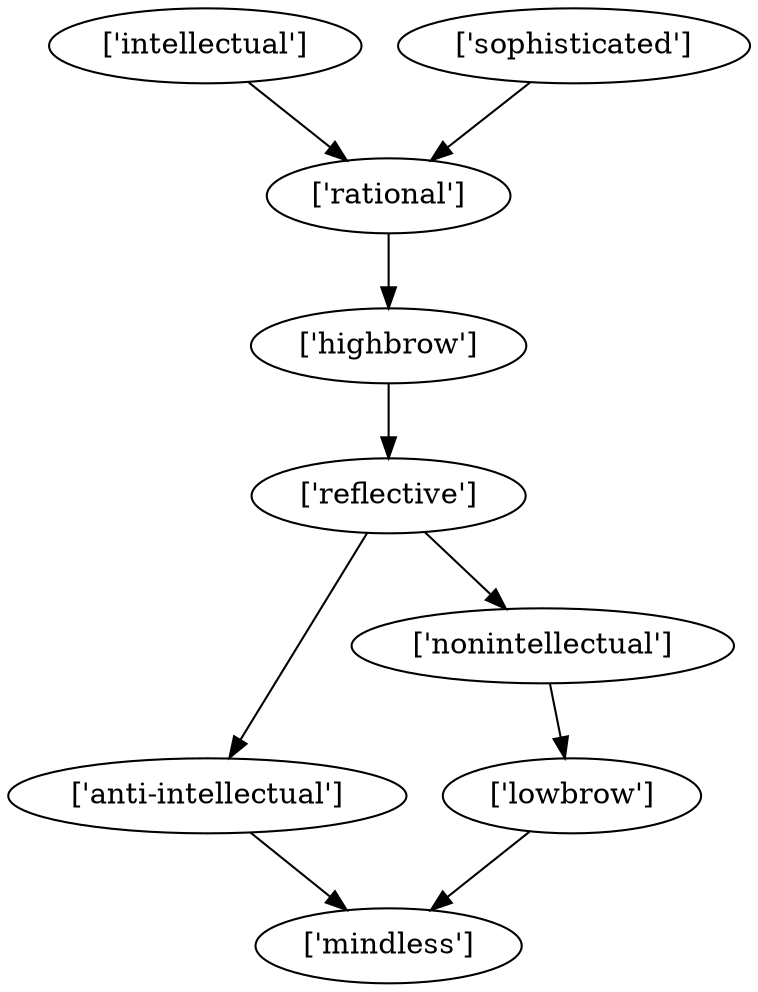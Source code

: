 strict digraph  {
	"['intellectual']" -> "['rational']";
	"['rational']" -> "['highbrow']";
	"['anti-intellectual']" -> "['mindless']";
	"['nonintellectual']" -> "['lowbrow']";
	"['lowbrow']" -> "['mindless']";
	"['reflective']" -> "['anti-intellectual']";
	"['reflective']" -> "['nonintellectual']";
	"['highbrow']" -> "['reflective']";
	"['sophisticated']" -> "['rational']";
}
